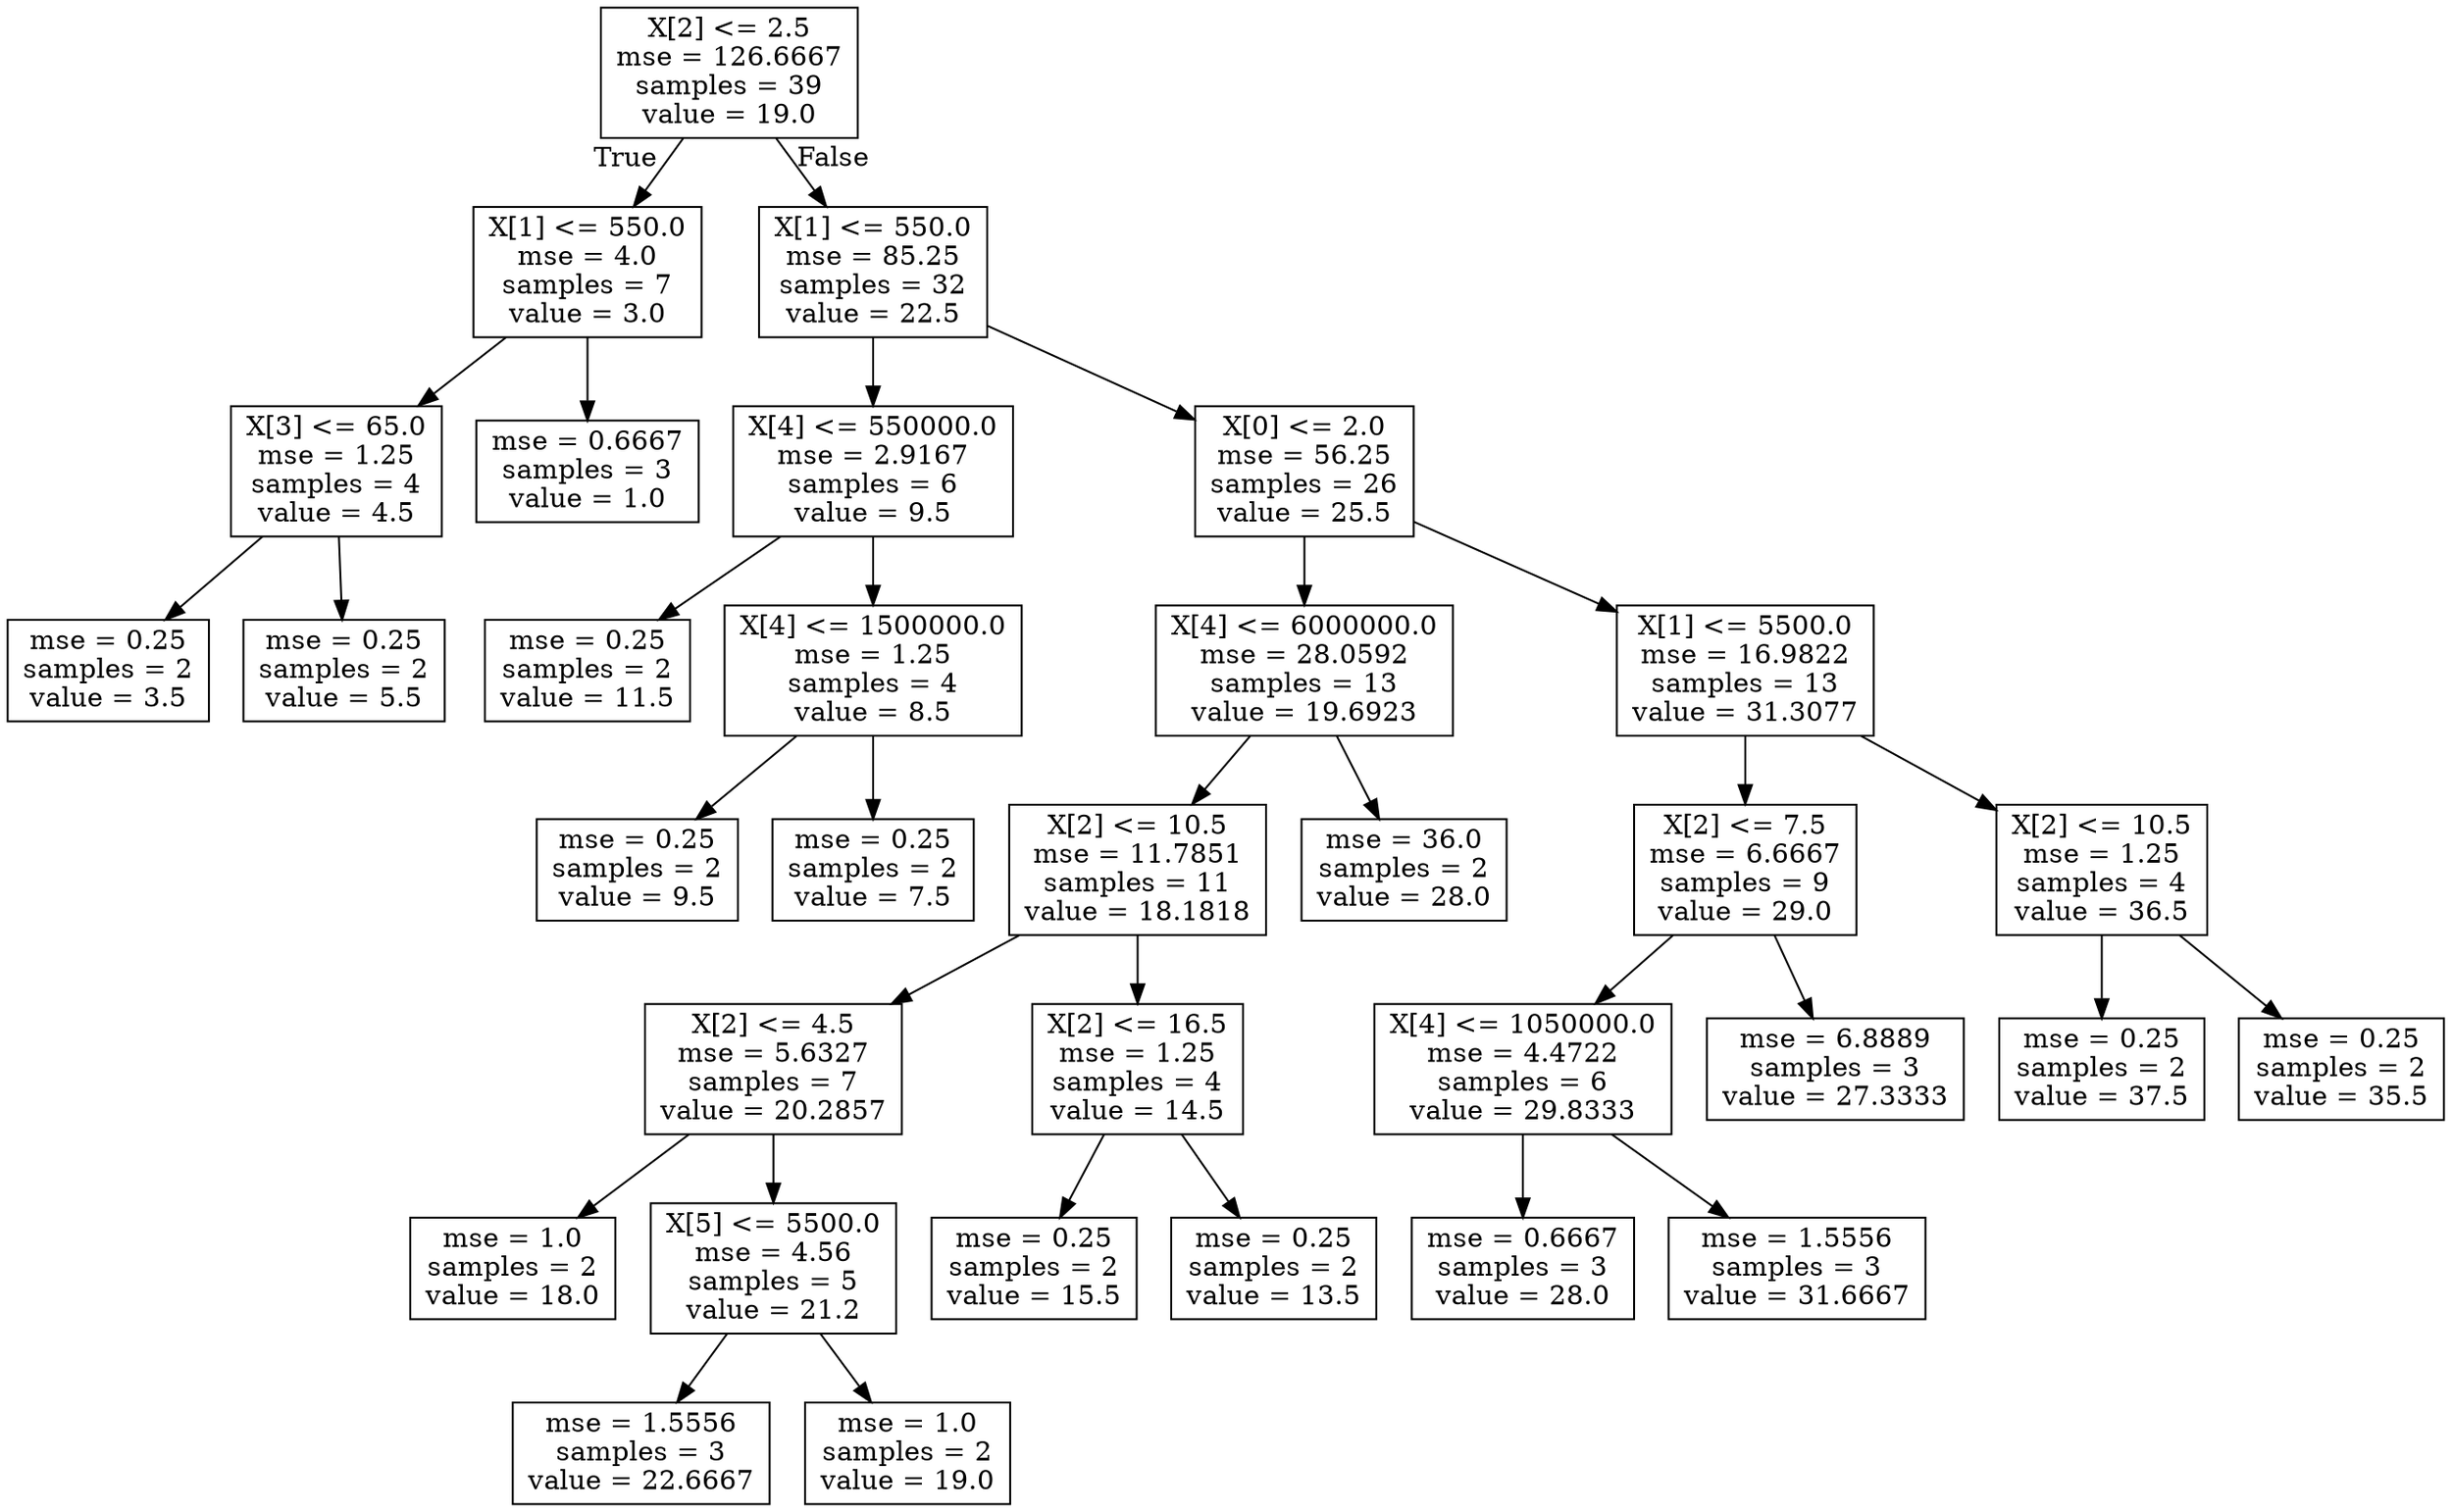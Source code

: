 digraph Tree {
node [shape=box] ;
0 [label="X[2] <= 2.5\nmse = 126.6667\nsamples = 39\nvalue = 19.0"] ;
1 [label="X[1] <= 550.0\nmse = 4.0\nsamples = 7\nvalue = 3.0"] ;
0 -> 1 [labeldistance=2.5, labelangle=45, headlabel="True"] ;
2 [label="X[3] <= 65.0\nmse = 1.25\nsamples = 4\nvalue = 4.5"] ;
1 -> 2 ;
3 [label="mse = 0.25\nsamples = 2\nvalue = 3.5"] ;
2 -> 3 ;
4 [label="mse = 0.25\nsamples = 2\nvalue = 5.5"] ;
2 -> 4 ;
5 [label="mse = 0.6667\nsamples = 3\nvalue = 1.0"] ;
1 -> 5 ;
6 [label="X[1] <= 550.0\nmse = 85.25\nsamples = 32\nvalue = 22.5"] ;
0 -> 6 [labeldistance=2.5, labelangle=-45, headlabel="False"] ;
7 [label="X[4] <= 550000.0\nmse = 2.9167\nsamples = 6\nvalue = 9.5"] ;
6 -> 7 ;
8 [label="mse = 0.25\nsamples = 2\nvalue = 11.5"] ;
7 -> 8 ;
9 [label="X[4] <= 1500000.0\nmse = 1.25\nsamples = 4\nvalue = 8.5"] ;
7 -> 9 ;
10 [label="mse = 0.25\nsamples = 2\nvalue = 9.5"] ;
9 -> 10 ;
11 [label="mse = 0.25\nsamples = 2\nvalue = 7.5"] ;
9 -> 11 ;
12 [label="X[0] <= 2.0\nmse = 56.25\nsamples = 26\nvalue = 25.5"] ;
6 -> 12 ;
13 [label="X[4] <= 6000000.0\nmse = 28.0592\nsamples = 13\nvalue = 19.6923"] ;
12 -> 13 ;
14 [label="X[2] <= 10.5\nmse = 11.7851\nsamples = 11\nvalue = 18.1818"] ;
13 -> 14 ;
15 [label="X[2] <= 4.5\nmse = 5.6327\nsamples = 7\nvalue = 20.2857"] ;
14 -> 15 ;
16 [label="mse = 1.0\nsamples = 2\nvalue = 18.0"] ;
15 -> 16 ;
17 [label="X[5] <= 5500.0\nmse = 4.56\nsamples = 5\nvalue = 21.2"] ;
15 -> 17 ;
18 [label="mse = 1.5556\nsamples = 3\nvalue = 22.6667"] ;
17 -> 18 ;
19 [label="mse = 1.0\nsamples = 2\nvalue = 19.0"] ;
17 -> 19 ;
20 [label="X[2] <= 16.5\nmse = 1.25\nsamples = 4\nvalue = 14.5"] ;
14 -> 20 ;
21 [label="mse = 0.25\nsamples = 2\nvalue = 15.5"] ;
20 -> 21 ;
22 [label="mse = 0.25\nsamples = 2\nvalue = 13.5"] ;
20 -> 22 ;
23 [label="mse = 36.0\nsamples = 2\nvalue = 28.0"] ;
13 -> 23 ;
24 [label="X[1] <= 5500.0\nmse = 16.9822\nsamples = 13\nvalue = 31.3077"] ;
12 -> 24 ;
25 [label="X[2] <= 7.5\nmse = 6.6667\nsamples = 9\nvalue = 29.0"] ;
24 -> 25 ;
26 [label="X[4] <= 1050000.0\nmse = 4.4722\nsamples = 6\nvalue = 29.8333"] ;
25 -> 26 ;
27 [label="mse = 0.6667\nsamples = 3\nvalue = 28.0"] ;
26 -> 27 ;
28 [label="mse = 1.5556\nsamples = 3\nvalue = 31.6667"] ;
26 -> 28 ;
29 [label="mse = 6.8889\nsamples = 3\nvalue = 27.3333"] ;
25 -> 29 ;
30 [label="X[2] <= 10.5\nmse = 1.25\nsamples = 4\nvalue = 36.5"] ;
24 -> 30 ;
31 [label="mse = 0.25\nsamples = 2\nvalue = 37.5"] ;
30 -> 31 ;
32 [label="mse = 0.25\nsamples = 2\nvalue = 35.5"] ;
30 -> 32 ;
}